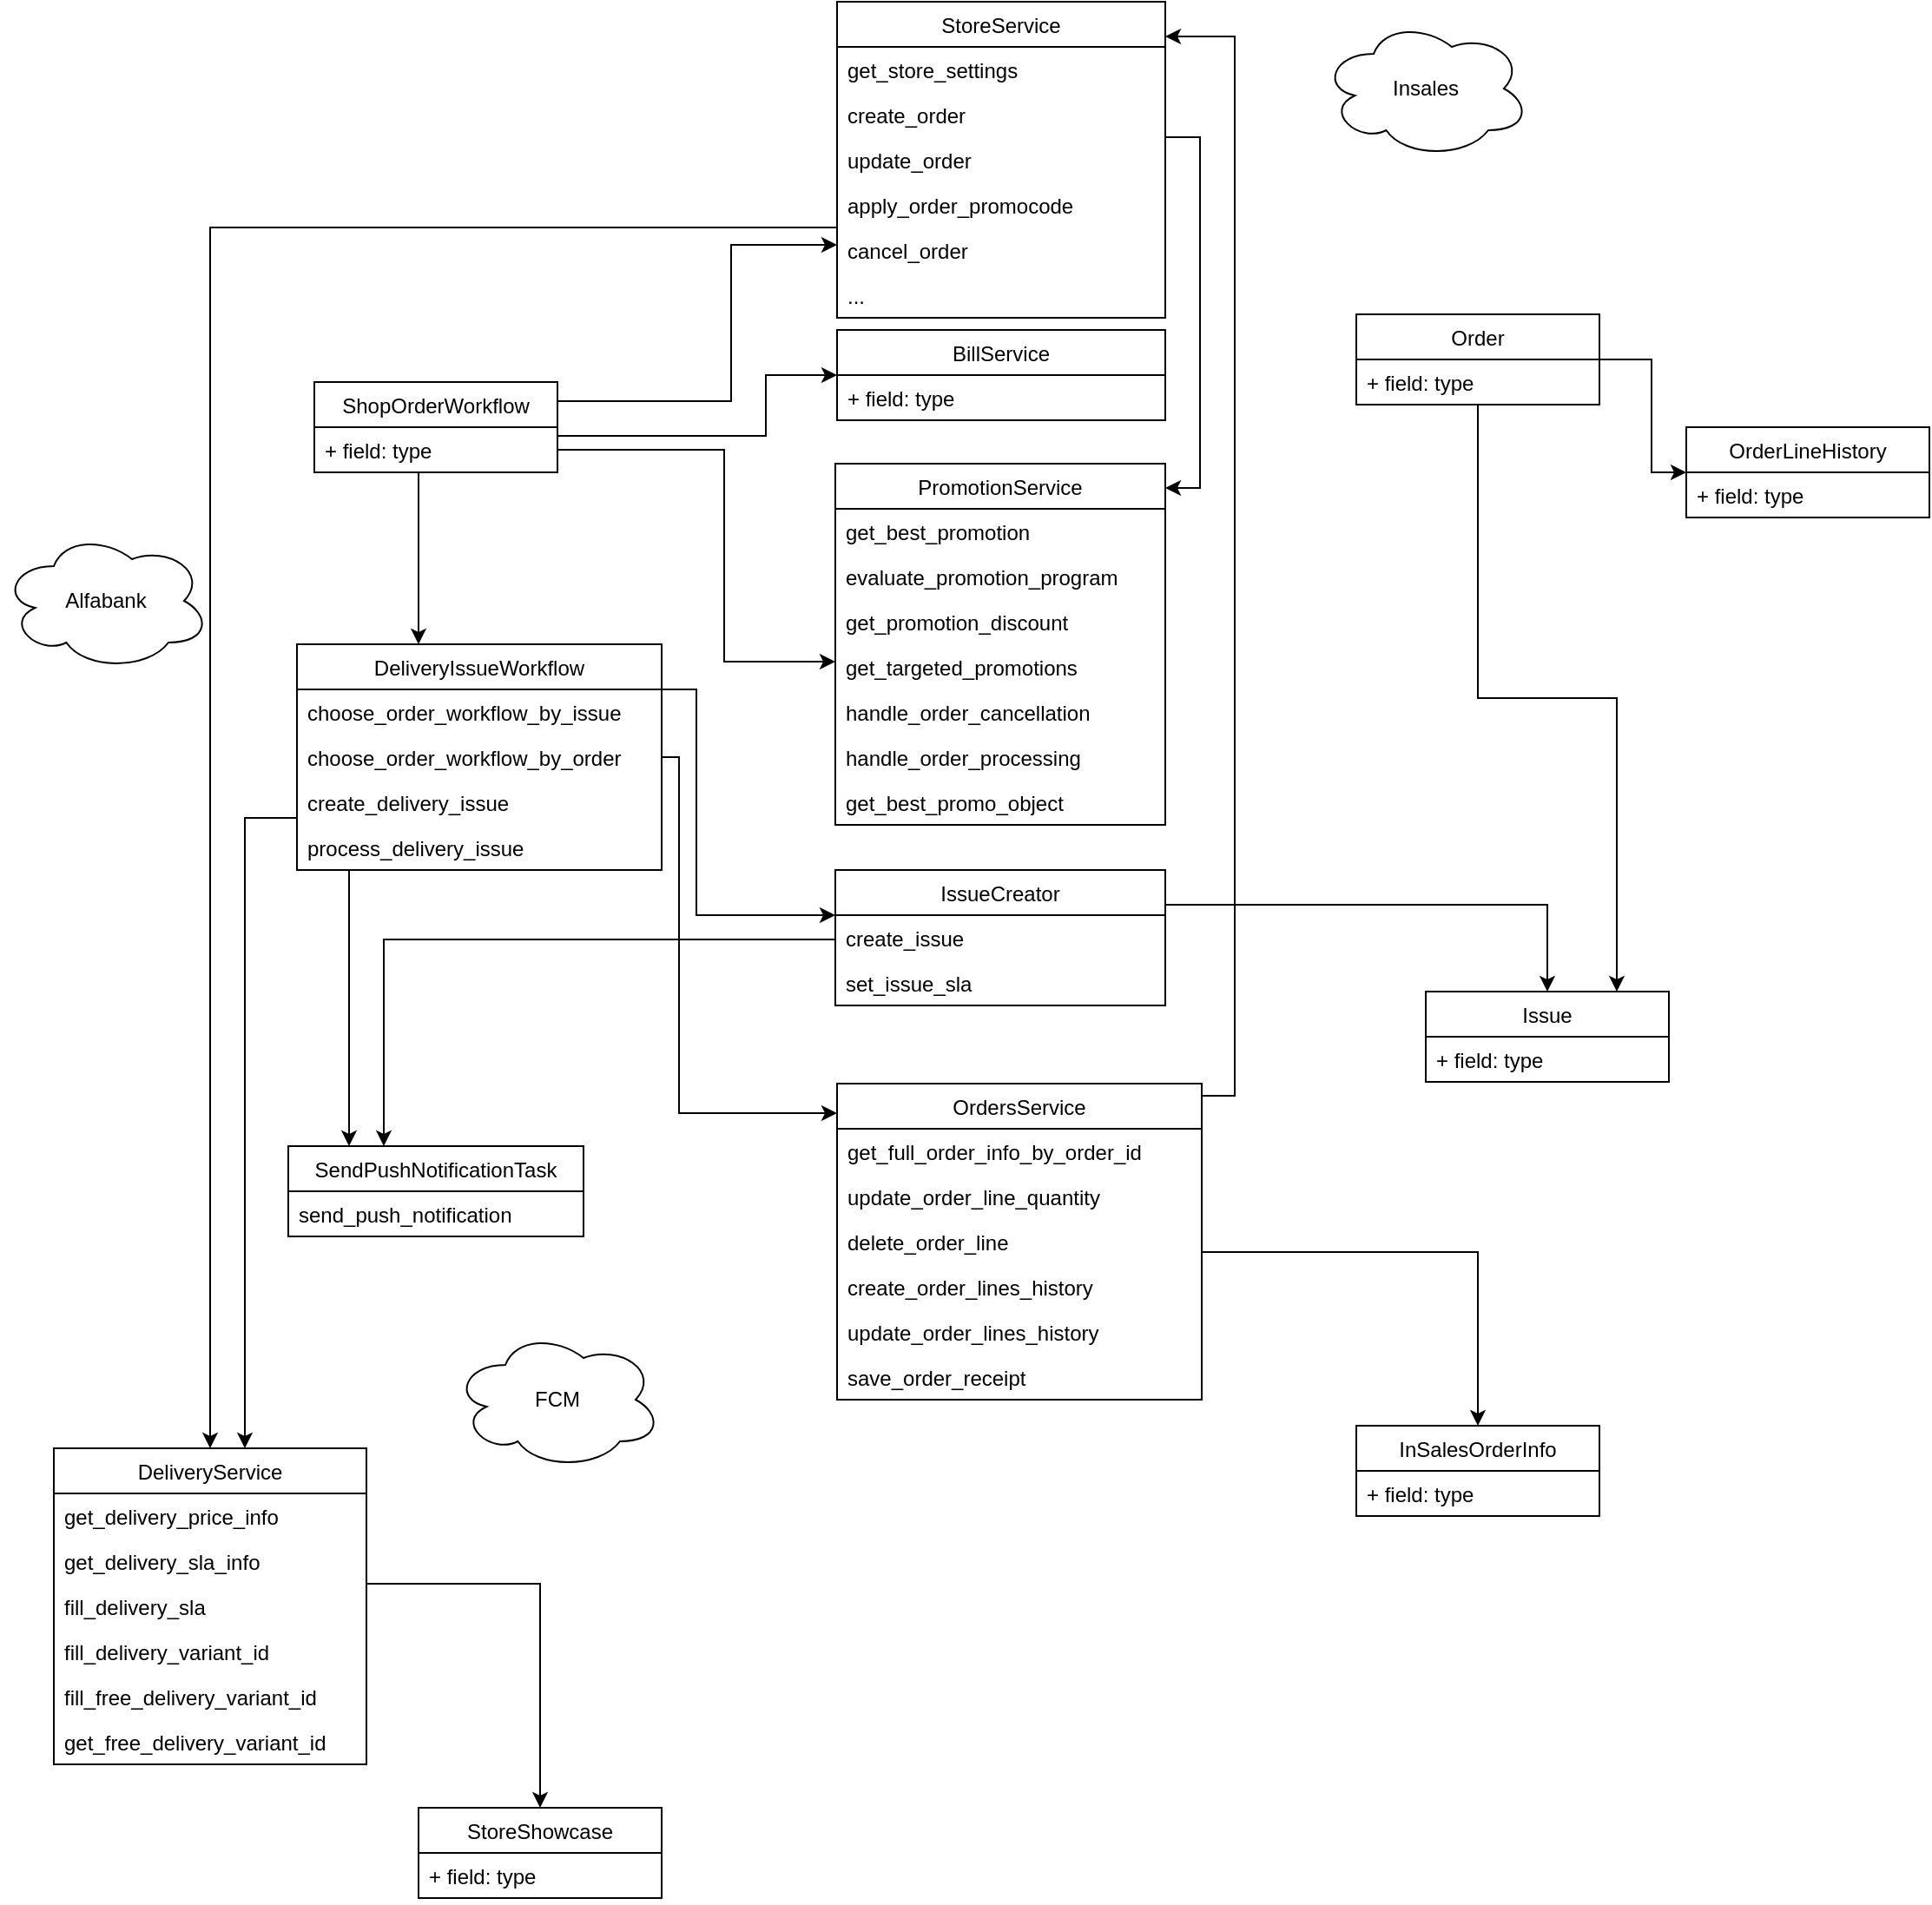 <mxfile version="10.6.0" type="github"><diagram id="IhzeGc9CAEttL8AKBha_" name="Page-1"><mxGraphModel dx="1345" dy="783" grid="1" gridSize="10" guides="1" tooltips="1" connect="1" arrows="1" fold="1" page="1" pageScale="1" pageWidth="1169" pageHeight="1654" math="0" shadow="0"><root><mxCell id="0"/><mxCell id="1" parent="0"/><mxCell id="ihnwkKNRDh2MW9mkID9T-51" style="edgeStyle=orthogonalEdgeStyle;rounded=0;orthogonalLoop=1;jettySize=auto;html=1;" parent="1" source="ihnwkKNRDh2MW9mkID9T-1" target="ihnwkKNRDh2MW9mkID9T-5" edge="1"><mxGeometry relative="1" as="geometry"><Array as="points"><mxPoint x="870" y="441"/><mxPoint x="950" y="441"/></Array></mxGeometry></mxCell><mxCell id="ihnwkKNRDh2MW9mkID9T-66" style="edgeStyle=orthogonalEdgeStyle;rounded=0;orthogonalLoop=1;jettySize=auto;html=1;" parent="1" source="ihnwkKNRDh2MW9mkID9T-1" target="ihnwkKNRDh2MW9mkID9T-62" edge="1"><mxGeometry relative="1" as="geometry"><Array as="points"><mxPoint x="970" y="246"/><mxPoint x="970" y="311"/></Array></mxGeometry></mxCell><mxCell id="ihnwkKNRDh2MW9mkID9T-1" value="Order" style="swimlane;fontStyle=0;childLayout=stackLayout;horizontal=1;startSize=26;fillColor=none;horizontalStack=0;resizeParent=1;resizeParentMax=0;resizeLast=0;collapsible=1;marginBottom=0;" parent="1" vertex="1"><mxGeometry x="800" y="220" width="140" height="52" as="geometry"/></mxCell><mxCell id="ihnwkKNRDh2MW9mkID9T-2" value="+ field: type" style="text;strokeColor=none;fillColor=none;align=left;verticalAlign=top;spacingLeft=4;spacingRight=4;overflow=hidden;rotatable=0;points=[[0,0.5],[1,0.5]];portConstraint=eastwest;" parent="ihnwkKNRDh2MW9mkID9T-1" vertex="1"><mxGeometry y="26" width="140" height="26" as="geometry"/></mxCell><mxCell id="ihnwkKNRDh2MW9mkID9T-5" value="Issue" style="swimlane;fontStyle=0;childLayout=stackLayout;horizontal=1;startSize=26;fillColor=none;horizontalStack=0;resizeParent=1;resizeParentMax=0;resizeLast=0;collapsible=1;marginBottom=0;" parent="1" vertex="1"><mxGeometry x="840" y="610" width="140" height="52" as="geometry"/></mxCell><mxCell id="ihnwkKNRDh2MW9mkID9T-7" value="+ field: type" style="text;strokeColor=none;fillColor=none;align=left;verticalAlign=top;spacingLeft=4;spacingRight=4;overflow=hidden;rotatable=0;points=[[0,0.5],[1,0.5]];portConstraint=eastwest;" parent="ihnwkKNRDh2MW9mkID9T-5" vertex="1"><mxGeometry y="26" width="140" height="26" as="geometry"/></mxCell><mxCell id="ihnwkKNRDh2MW9mkID9T-25" style="edgeStyle=orthogonalEdgeStyle;rounded=0;orthogonalLoop=1;jettySize=auto;html=1;" parent="1" source="ihnwkKNRDh2MW9mkID9T-9" target="ihnwkKNRDh2MW9mkID9T-13" edge="1"><mxGeometry relative="1" as="geometry"><Array as="points"><mxPoint x="440" y="270"/><mxPoint x="440" y="180"/></Array></mxGeometry></mxCell><mxCell id="ihnwkKNRDh2MW9mkID9T-34" style="edgeStyle=orthogonalEdgeStyle;rounded=0;orthogonalLoop=1;jettySize=auto;html=1;" parent="1" source="ihnwkKNRDh2MW9mkID9T-9" target="ihnwkKNRDh2MW9mkID9T-28" edge="1"><mxGeometry relative="1" as="geometry"><Array as="points"><mxPoint x="260" y="340"/><mxPoint x="260" y="340"/></Array></mxGeometry></mxCell><mxCell id="ihnwkKNRDh2MW9mkID9T-9" value="ShopOrderWorkflow" style="swimlane;fontStyle=0;childLayout=stackLayout;horizontal=1;startSize=26;fillColor=none;horizontalStack=0;resizeParent=1;resizeParentMax=0;resizeLast=0;collapsible=1;marginBottom=0;" parent="1" vertex="1"><mxGeometry x="200" y="259" width="140" height="52" as="geometry"/></mxCell><mxCell id="ihnwkKNRDh2MW9mkID9T-12" value="+ field: type" style="text;strokeColor=none;fillColor=none;align=left;verticalAlign=top;spacingLeft=4;spacingRight=4;overflow=hidden;rotatable=0;points=[[0,0.5],[1,0.5]];portConstraint=eastwest;" parent="ihnwkKNRDh2MW9mkID9T-9" vertex="1"><mxGeometry y="26" width="140" height="26" as="geometry"/></mxCell><mxCell id="N4UriOmmgXIWMvfm1BG5-12" style="edgeStyle=orthogonalEdgeStyle;rounded=0;orthogonalLoop=1;jettySize=auto;html=1;" edge="1" parent="1" source="ihnwkKNRDh2MW9mkID9T-13" target="ihnwkKNRDh2MW9mkID9T-21"><mxGeometry relative="1" as="geometry"><Array as="points"><mxPoint x="710" y="118"/><mxPoint x="710" y="320"/></Array></mxGeometry></mxCell><mxCell id="N4UriOmmgXIWMvfm1BG5-13" style="edgeStyle=orthogonalEdgeStyle;rounded=0;orthogonalLoop=1;jettySize=auto;html=1;" edge="1" parent="1" source="ihnwkKNRDh2MW9mkID9T-13" target="ihnwkKNRDh2MW9mkID9T-45"><mxGeometry relative="1" as="geometry"><Array as="points"><mxPoint x="140" y="170"/></Array></mxGeometry></mxCell><mxCell id="ihnwkKNRDh2MW9mkID9T-13" value="StoreService" style="swimlane;fontStyle=0;childLayout=stackLayout;horizontal=1;startSize=26;fillColor=none;horizontalStack=0;resizeParent=1;resizeParentMax=0;resizeLast=0;collapsible=1;marginBottom=0;" parent="1" vertex="1"><mxGeometry x="501" y="40" width="189" height="182" as="geometry"/></mxCell><mxCell id="ihnwkKNRDh2MW9mkID9T-16" value="get_store_settings" style="text;strokeColor=none;fillColor=none;align=left;verticalAlign=top;spacingLeft=4;spacingRight=4;overflow=hidden;rotatable=0;points=[[0,0.5],[1,0.5]];portConstraint=eastwest;" parent="ihnwkKNRDh2MW9mkID9T-13" vertex="1"><mxGeometry y="26" width="189" height="26" as="geometry"/></mxCell><mxCell id="N4UriOmmgXIWMvfm1BG5-14" value="create_order" style="text;strokeColor=none;fillColor=none;align=left;verticalAlign=top;spacingLeft=4;spacingRight=4;overflow=hidden;rotatable=0;points=[[0,0.5],[1,0.5]];portConstraint=eastwest;" vertex="1" parent="ihnwkKNRDh2MW9mkID9T-13"><mxGeometry y="52" width="189" height="26" as="geometry"/></mxCell><mxCell id="N4UriOmmgXIWMvfm1BG5-15" value="update_order" style="text;strokeColor=none;fillColor=none;align=left;verticalAlign=top;spacingLeft=4;spacingRight=4;overflow=hidden;rotatable=0;points=[[0,0.5],[1,0.5]];portConstraint=eastwest;" vertex="1" parent="ihnwkKNRDh2MW9mkID9T-13"><mxGeometry y="78" width="189" height="26" as="geometry"/></mxCell><mxCell id="N4UriOmmgXIWMvfm1BG5-16" value="apply_order_promocode" style="text;strokeColor=none;fillColor=none;align=left;verticalAlign=top;spacingLeft=4;spacingRight=4;overflow=hidden;rotatable=0;points=[[0,0.5],[1,0.5]];portConstraint=eastwest;" vertex="1" parent="ihnwkKNRDh2MW9mkID9T-13"><mxGeometry y="104" width="189" height="26" as="geometry"/></mxCell><mxCell id="N4UriOmmgXIWMvfm1BG5-17" value="cancel_order" style="text;strokeColor=none;fillColor=none;align=left;verticalAlign=top;spacingLeft=4;spacingRight=4;overflow=hidden;rotatable=0;points=[[0,0.5],[1,0.5]];portConstraint=eastwest;" vertex="1" parent="ihnwkKNRDh2MW9mkID9T-13"><mxGeometry y="130" width="189" height="26" as="geometry"/></mxCell><mxCell id="N4UriOmmgXIWMvfm1BG5-18" value="..." style="text;strokeColor=none;fillColor=none;align=left;verticalAlign=top;spacingLeft=4;spacingRight=4;overflow=hidden;rotatable=0;points=[[0,0.5],[1,0.5]];portConstraint=eastwest;" vertex="1" parent="ihnwkKNRDh2MW9mkID9T-13"><mxGeometry y="156" width="189" height="26" as="geometry"/></mxCell><mxCell id="ihnwkKNRDh2MW9mkID9T-17" value="BillService" style="swimlane;fontStyle=0;childLayout=stackLayout;horizontal=1;startSize=26;fillColor=none;horizontalStack=0;resizeParent=1;resizeParentMax=0;resizeLast=0;collapsible=1;marginBottom=0;" parent="1" vertex="1"><mxGeometry x="501" y="229" width="189" height="52" as="geometry"/></mxCell><mxCell id="ihnwkKNRDh2MW9mkID9T-20" value="+ field: type" style="text;strokeColor=none;fillColor=none;align=left;verticalAlign=top;spacingLeft=4;spacingRight=4;overflow=hidden;rotatable=0;points=[[0,0.5],[1,0.5]];portConstraint=eastwest;" parent="ihnwkKNRDh2MW9mkID9T-17" vertex="1"><mxGeometry y="26" width="189" height="26" as="geometry"/></mxCell><mxCell id="ihnwkKNRDh2MW9mkID9T-21" value="PromotionService" style="swimlane;fontStyle=0;childLayout=stackLayout;horizontal=1;startSize=26;fillColor=none;horizontalStack=0;resizeParent=1;resizeParentMax=0;resizeLast=0;collapsible=1;marginBottom=0;" parent="1" vertex="1"><mxGeometry x="500" y="306" width="190" height="208" as="geometry"/></mxCell><mxCell id="ihnwkKNRDh2MW9mkID9T-24" value="get_best_promotion" style="text;strokeColor=none;fillColor=none;align=left;verticalAlign=top;spacingLeft=4;spacingRight=4;overflow=hidden;rotatable=0;points=[[0,0.5],[1,0.5]];portConstraint=eastwest;" parent="ihnwkKNRDh2MW9mkID9T-21" vertex="1"><mxGeometry y="26" width="190" height="26" as="geometry"/></mxCell><mxCell id="N4UriOmmgXIWMvfm1BG5-5" value="evaluate_promotion_program" style="text;strokeColor=none;fillColor=none;align=left;verticalAlign=top;spacingLeft=4;spacingRight=4;overflow=hidden;rotatable=0;points=[[0,0.5],[1,0.5]];portConstraint=eastwest;" vertex="1" parent="ihnwkKNRDh2MW9mkID9T-21"><mxGeometry y="52" width="190" height="26" as="geometry"/></mxCell><mxCell id="N4UriOmmgXIWMvfm1BG5-6" value="get_promotion_discount" style="text;strokeColor=none;fillColor=none;align=left;verticalAlign=top;spacingLeft=4;spacingRight=4;overflow=hidden;rotatable=0;points=[[0,0.5],[1,0.5]];portConstraint=eastwest;" vertex="1" parent="ihnwkKNRDh2MW9mkID9T-21"><mxGeometry y="78" width="190" height="26" as="geometry"/></mxCell><mxCell id="N4UriOmmgXIWMvfm1BG5-7" value="get_targeted_promotions" style="text;strokeColor=none;fillColor=none;align=left;verticalAlign=top;spacingLeft=4;spacingRight=4;overflow=hidden;rotatable=0;points=[[0,0.5],[1,0.5]];portConstraint=eastwest;" vertex="1" parent="ihnwkKNRDh2MW9mkID9T-21"><mxGeometry y="104" width="190" height="26" as="geometry"/></mxCell><mxCell id="N4UriOmmgXIWMvfm1BG5-8" value="handle_order_cancellation" style="text;strokeColor=none;fillColor=none;align=left;verticalAlign=top;spacingLeft=4;spacingRight=4;overflow=hidden;rotatable=0;points=[[0,0.5],[1,0.5]];portConstraint=eastwest;" vertex="1" parent="ihnwkKNRDh2MW9mkID9T-21"><mxGeometry y="130" width="190" height="26" as="geometry"/></mxCell><mxCell id="N4UriOmmgXIWMvfm1BG5-9" value="handle_order_processing" style="text;strokeColor=none;fillColor=none;align=left;verticalAlign=top;spacingLeft=4;spacingRight=4;overflow=hidden;rotatable=0;points=[[0,0.5],[1,0.5]];portConstraint=eastwest;" vertex="1" parent="ihnwkKNRDh2MW9mkID9T-21"><mxGeometry y="156" width="190" height="26" as="geometry"/></mxCell><mxCell id="N4UriOmmgXIWMvfm1BG5-10" value="get_best_promo_object" style="text;strokeColor=none;fillColor=none;align=left;verticalAlign=top;spacingLeft=4;spacingRight=4;overflow=hidden;rotatable=0;points=[[0,0.5],[1,0.5]];portConstraint=eastwest;" vertex="1" parent="ihnwkKNRDh2MW9mkID9T-21"><mxGeometry y="182" width="190" height="26" as="geometry"/></mxCell><mxCell id="ihnwkKNRDh2MW9mkID9T-26" style="edgeStyle=orthogonalEdgeStyle;rounded=0;orthogonalLoop=1;jettySize=auto;html=1;" parent="1" target="ihnwkKNRDh2MW9mkID9T-17" edge="1"><mxGeometry relative="1" as="geometry"><mxPoint x="340" y="298" as="sourcePoint"/><Array as="points"><mxPoint x="340" y="290"/><mxPoint x="460" y="290"/><mxPoint x="460" y="255"/></Array></mxGeometry></mxCell><mxCell id="ihnwkKNRDh2MW9mkID9T-27" style="edgeStyle=orthogonalEdgeStyle;rounded=0;orthogonalLoop=1;jettySize=auto;html=1;" parent="1" source="ihnwkKNRDh2MW9mkID9T-12" target="ihnwkKNRDh2MW9mkID9T-21" edge="1"><mxGeometry relative="1" as="geometry"><Array as="points"><mxPoint x="436" y="298"/><mxPoint x="436" y="420"/></Array></mxGeometry></mxCell><mxCell id="ihnwkKNRDh2MW9mkID9T-39" style="edgeStyle=orthogonalEdgeStyle;rounded=0;orthogonalLoop=1;jettySize=auto;html=1;" parent="1" source="ihnwkKNRDh2MW9mkID9T-28" target="ihnwkKNRDh2MW9mkID9T-35" edge="1"><mxGeometry relative="1" as="geometry"><Array as="points"><mxPoint x="420" y="436"/><mxPoint x="420" y="566"/></Array></mxGeometry></mxCell><mxCell id="ihnwkKNRDh2MW9mkID9T-44" style="edgeStyle=orthogonalEdgeStyle;rounded=0;orthogonalLoop=1;jettySize=auto;html=1;" parent="1" source="ihnwkKNRDh2MW9mkID9T-28" target="ihnwkKNRDh2MW9mkID9T-40" edge="1"><mxGeometry relative="1" as="geometry"><Array as="points"><mxPoint x="410" y="475"/><mxPoint x="410" y="680"/><mxPoint x="625" y="680"/></Array></mxGeometry></mxCell><mxCell id="ihnwkKNRDh2MW9mkID9T-49" style="edgeStyle=orthogonalEdgeStyle;rounded=0;orthogonalLoop=1;jettySize=auto;html=1;" parent="1" source="ihnwkKNRDh2MW9mkID9T-28" target="ihnwkKNRDh2MW9mkID9T-45" edge="1"><mxGeometry relative="1" as="geometry"><Array as="points"><mxPoint x="160" y="510"/></Array></mxGeometry></mxCell><mxCell id="ihnwkKNRDh2MW9mkID9T-56" style="edgeStyle=orthogonalEdgeStyle;rounded=0;orthogonalLoop=1;jettySize=auto;html=1;" parent="1" source="ihnwkKNRDh2MW9mkID9T-28" target="ihnwkKNRDh2MW9mkID9T-52" edge="1"><mxGeometry relative="1" as="geometry"><Array as="points"><mxPoint x="220" y="690"/><mxPoint x="220" y="690"/></Array></mxGeometry></mxCell><mxCell id="ihnwkKNRDh2MW9mkID9T-28" value="DeliveryIssueWorkflow" style="swimlane;fontStyle=0;childLayout=stackLayout;horizontal=1;startSize=26;fillColor=none;horizontalStack=0;resizeParent=1;resizeParentMax=0;resizeLast=0;collapsible=1;marginBottom=0;" parent="1" vertex="1"><mxGeometry x="190" y="410" width="210" height="130" as="geometry"/></mxCell><mxCell id="ihnwkKNRDh2MW9mkID9T-31" value="choose_order_workflow_by_issue" style="text;strokeColor=none;fillColor=none;align=left;verticalAlign=top;spacingLeft=4;spacingRight=4;overflow=hidden;rotatable=0;points=[[0,0.5],[1,0.5]];portConstraint=eastwest;" parent="ihnwkKNRDh2MW9mkID9T-28" vertex="1"><mxGeometry y="26" width="210" height="26" as="geometry"/></mxCell><mxCell id="N4UriOmmgXIWMvfm1BG5-1" value="choose_order_workflow_by_order" style="text;strokeColor=none;fillColor=none;align=left;verticalAlign=top;spacingLeft=4;spacingRight=4;overflow=hidden;rotatable=0;points=[[0,0.5],[1,0.5]];portConstraint=eastwest;" vertex="1" parent="ihnwkKNRDh2MW9mkID9T-28"><mxGeometry y="52" width="210" height="26" as="geometry"/></mxCell><mxCell id="N4UriOmmgXIWMvfm1BG5-2" value="create_delivery_issue" style="text;strokeColor=none;fillColor=none;align=left;verticalAlign=top;spacingLeft=4;spacingRight=4;overflow=hidden;rotatable=0;points=[[0,0.5],[1,0.5]];portConstraint=eastwest;" vertex="1" parent="ihnwkKNRDh2MW9mkID9T-28"><mxGeometry y="78" width="210" height="26" as="geometry"/></mxCell><mxCell id="N4UriOmmgXIWMvfm1BG5-3" value="process_delivery_issue" style="text;strokeColor=none;fillColor=none;align=left;verticalAlign=top;spacingLeft=4;spacingRight=4;overflow=hidden;rotatable=0;points=[[0,0.5],[1,0.5]];portConstraint=eastwest;" vertex="1" parent="ihnwkKNRDh2MW9mkID9T-28"><mxGeometry y="104" width="210" height="26" as="geometry"/></mxCell><mxCell id="ihnwkKNRDh2MW9mkID9T-50" style="edgeStyle=orthogonalEdgeStyle;rounded=0;orthogonalLoop=1;jettySize=auto;html=1;" parent="1" source="ihnwkKNRDh2MW9mkID9T-35" target="ihnwkKNRDh2MW9mkID9T-5" edge="1"><mxGeometry relative="1" as="geometry"><Array as="points"><mxPoint x="720" y="560"/><mxPoint x="720" y="560"/></Array></mxGeometry></mxCell><mxCell id="ihnwkKNRDh2MW9mkID9T-58" style="edgeStyle=orthogonalEdgeStyle;rounded=0;orthogonalLoop=1;jettySize=auto;html=1;" parent="1" source="ihnwkKNRDh2MW9mkID9T-35" target="ihnwkKNRDh2MW9mkID9T-52" edge="1"><mxGeometry relative="1" as="geometry"><Array as="points"><mxPoint x="240" y="580"/></Array></mxGeometry></mxCell><mxCell id="ihnwkKNRDh2MW9mkID9T-35" value="IssueCreator" style="swimlane;fontStyle=0;childLayout=stackLayout;horizontal=1;startSize=26;fillColor=none;horizontalStack=0;resizeParent=1;resizeParentMax=0;resizeLast=0;collapsible=1;marginBottom=0;" parent="1" vertex="1"><mxGeometry x="500" y="540" width="190" height="78" as="geometry"/></mxCell><mxCell id="ihnwkKNRDh2MW9mkID9T-38" value="create_issue" style="text;strokeColor=none;fillColor=none;align=left;verticalAlign=top;spacingLeft=4;spacingRight=4;overflow=hidden;rotatable=0;points=[[0,0.5],[1,0.5]];portConstraint=eastwest;" parent="ihnwkKNRDh2MW9mkID9T-35" vertex="1"><mxGeometry y="26" width="190" height="26" as="geometry"/></mxCell><mxCell id="ihnwkKNRDh2MW9mkID9T-88" value="set_issue_sla" style="text;strokeColor=none;fillColor=none;align=left;verticalAlign=top;spacingLeft=4;spacingRight=4;overflow=hidden;rotatable=0;points=[[0,0.5],[1,0.5]];portConstraint=eastwest;" parent="ihnwkKNRDh2MW9mkID9T-35" vertex="1"><mxGeometry y="52" width="190" height="26" as="geometry"/></mxCell><mxCell id="ihnwkKNRDh2MW9mkID9T-71" style="edgeStyle=orthogonalEdgeStyle;rounded=0;orthogonalLoop=1;jettySize=auto;html=1;" parent="1" source="ihnwkKNRDh2MW9mkID9T-40" target="ihnwkKNRDh2MW9mkID9T-67" edge="1"><mxGeometry relative="1" as="geometry"><Array as="points"><mxPoint x="870" y="760"/></Array></mxGeometry></mxCell><mxCell id="ihnwkKNRDh2MW9mkID9T-72" style="edgeStyle=orthogonalEdgeStyle;rounded=0;orthogonalLoop=1;jettySize=auto;html=1;" parent="1" source="ihnwkKNRDh2MW9mkID9T-40" target="ihnwkKNRDh2MW9mkID9T-13" edge="1"><mxGeometry relative="1" as="geometry"><Array as="points"><mxPoint x="730" y="670"/><mxPoint x="730" y="60"/></Array></mxGeometry></mxCell><mxCell id="ihnwkKNRDh2MW9mkID9T-40" value="OrdersService" style="swimlane;fontStyle=0;childLayout=stackLayout;horizontal=1;startSize=26;fillColor=none;horizontalStack=0;resizeParent=1;resizeParentMax=0;resizeLast=0;collapsible=1;marginBottom=0;" parent="1" vertex="1"><mxGeometry x="501" y="663" width="210" height="182" as="geometry"/></mxCell><mxCell id="ihnwkKNRDh2MW9mkID9T-43" value="get_full_order_info_by_order_id" style="text;strokeColor=none;fillColor=none;align=left;verticalAlign=top;spacingLeft=4;spacingRight=4;overflow=hidden;rotatable=0;points=[[0,0.5],[1,0.5]];portConstraint=eastwest;" parent="ihnwkKNRDh2MW9mkID9T-40" vertex="1"><mxGeometry y="26" width="210" height="26" as="geometry"/></mxCell><mxCell id="ihnwkKNRDh2MW9mkID9T-73" value="update_order_line_quantity" style="text;strokeColor=none;fillColor=none;align=left;verticalAlign=top;spacingLeft=4;spacingRight=4;overflow=hidden;rotatable=0;points=[[0,0.5],[1,0.5]];portConstraint=eastwest;" parent="ihnwkKNRDh2MW9mkID9T-40" vertex="1"><mxGeometry y="52" width="210" height="26" as="geometry"/></mxCell><mxCell id="ihnwkKNRDh2MW9mkID9T-74" value="delete_order_line" style="text;strokeColor=none;fillColor=none;align=left;verticalAlign=top;spacingLeft=4;spacingRight=4;overflow=hidden;rotatable=0;points=[[0,0.5],[1,0.5]];portConstraint=eastwest;" parent="ihnwkKNRDh2MW9mkID9T-40" vertex="1"><mxGeometry y="78" width="210" height="26" as="geometry"/></mxCell><mxCell id="ihnwkKNRDh2MW9mkID9T-75" value="create_order_lines_history" style="text;strokeColor=none;fillColor=none;align=left;verticalAlign=top;spacingLeft=4;spacingRight=4;overflow=hidden;rotatable=0;points=[[0,0.5],[1,0.5]];portConstraint=eastwest;" parent="ihnwkKNRDh2MW9mkID9T-40" vertex="1"><mxGeometry y="104" width="210" height="26" as="geometry"/></mxCell><mxCell id="ihnwkKNRDh2MW9mkID9T-76" value="update_order_lines_history" style="text;strokeColor=none;fillColor=none;align=left;verticalAlign=top;spacingLeft=4;spacingRight=4;overflow=hidden;rotatable=0;points=[[0,0.5],[1,0.5]];portConstraint=eastwest;" parent="ihnwkKNRDh2MW9mkID9T-40" vertex="1"><mxGeometry y="130" width="210" height="26" as="geometry"/></mxCell><mxCell id="ihnwkKNRDh2MW9mkID9T-77" value="save_order_receipt" style="text;strokeColor=none;fillColor=none;align=left;verticalAlign=top;spacingLeft=4;spacingRight=4;overflow=hidden;rotatable=0;points=[[0,0.5],[1,0.5]];portConstraint=eastwest;" parent="ihnwkKNRDh2MW9mkID9T-40" vertex="1"><mxGeometry y="156" width="210" height="26" as="geometry"/></mxCell><mxCell id="ihnwkKNRDh2MW9mkID9T-87" style="edgeStyle=orthogonalEdgeStyle;rounded=0;orthogonalLoop=1;jettySize=auto;html=1;" parent="1" source="ihnwkKNRDh2MW9mkID9T-45" target="ihnwkKNRDh2MW9mkID9T-83" edge="1"><mxGeometry relative="1" as="geometry"><Array as="points"><mxPoint x="330" y="951"/></Array></mxGeometry></mxCell><mxCell id="ihnwkKNRDh2MW9mkID9T-45" value="DeliveryService" style="swimlane;fontStyle=0;childLayout=stackLayout;horizontal=1;startSize=26;fillColor=none;horizontalStack=0;resizeParent=1;resizeParentMax=0;resizeLast=0;collapsible=1;marginBottom=0;" parent="1" vertex="1"><mxGeometry x="50" y="873" width="180" height="182" as="geometry"/></mxCell><mxCell id="ihnwkKNRDh2MW9mkID9T-48" value="get_delivery_price_info" style="text;strokeColor=none;fillColor=none;align=left;verticalAlign=top;spacingLeft=4;spacingRight=4;overflow=hidden;rotatable=0;points=[[0,0.5],[1,0.5]];portConstraint=eastwest;" parent="ihnwkKNRDh2MW9mkID9T-45" vertex="1"><mxGeometry y="26" width="180" height="26" as="geometry"/></mxCell><mxCell id="ihnwkKNRDh2MW9mkID9T-78" value="get_delivery_sla_info" style="text;strokeColor=none;fillColor=none;align=left;verticalAlign=top;spacingLeft=4;spacingRight=4;overflow=hidden;rotatable=0;points=[[0,0.5],[1,0.5]];portConstraint=eastwest;" parent="ihnwkKNRDh2MW9mkID9T-45" vertex="1"><mxGeometry y="52" width="180" height="26" as="geometry"/></mxCell><mxCell id="ihnwkKNRDh2MW9mkID9T-79" value="fill_delivery_sla" style="text;strokeColor=none;fillColor=none;align=left;verticalAlign=top;spacingLeft=4;spacingRight=4;overflow=hidden;rotatable=0;points=[[0,0.5],[1,0.5]];portConstraint=eastwest;" parent="ihnwkKNRDh2MW9mkID9T-45" vertex="1"><mxGeometry y="78" width="180" height="26" as="geometry"/></mxCell><mxCell id="ihnwkKNRDh2MW9mkID9T-80" value="fill_delivery_variant_id" style="text;strokeColor=none;fillColor=none;align=left;verticalAlign=top;spacingLeft=4;spacingRight=4;overflow=hidden;rotatable=0;points=[[0,0.5],[1,0.5]];portConstraint=eastwest;" parent="ihnwkKNRDh2MW9mkID9T-45" vertex="1"><mxGeometry y="104" width="180" height="26" as="geometry"/></mxCell><mxCell id="ihnwkKNRDh2MW9mkID9T-81" value="fill_free_delivery_variant_id" style="text;strokeColor=none;fillColor=none;align=left;verticalAlign=top;spacingLeft=4;spacingRight=4;overflow=hidden;rotatable=0;points=[[0,0.5],[1,0.5]];portConstraint=eastwest;" parent="ihnwkKNRDh2MW9mkID9T-45" vertex="1"><mxGeometry y="130" width="180" height="26" as="geometry"/></mxCell><mxCell id="ihnwkKNRDh2MW9mkID9T-82" value="get_free_delivery_variant_id" style="text;strokeColor=none;fillColor=none;align=left;verticalAlign=top;spacingLeft=4;spacingRight=4;overflow=hidden;rotatable=0;points=[[0,0.5],[1,0.5]];portConstraint=eastwest;" parent="ihnwkKNRDh2MW9mkID9T-45" vertex="1"><mxGeometry y="156" width="180" height="26" as="geometry"/></mxCell><mxCell id="ihnwkKNRDh2MW9mkID9T-52" value="SendPushNotificationTask" style="swimlane;fontStyle=0;childLayout=stackLayout;horizontal=1;startSize=26;fillColor=none;horizontalStack=0;resizeParent=1;resizeParentMax=0;resizeLast=0;collapsible=1;marginBottom=0;" parent="1" vertex="1"><mxGeometry x="185" y="699" width="170" height="52" as="geometry"/></mxCell><mxCell id="ihnwkKNRDh2MW9mkID9T-55" value="send_push_notification" style="text;strokeColor=none;fillColor=none;align=left;verticalAlign=top;spacingLeft=4;spacingRight=4;overflow=hidden;rotatable=0;points=[[0,0.5],[1,0.5]];portConstraint=eastwest;" parent="ihnwkKNRDh2MW9mkID9T-52" vertex="1"><mxGeometry y="26" width="170" height="26" as="geometry"/></mxCell><mxCell id="ihnwkKNRDh2MW9mkID9T-59" value="Insales" style="ellipse;shape=cloud;whiteSpace=wrap;html=1;" parent="1" vertex="1"><mxGeometry x="780" y="50" width="120" height="80" as="geometry"/></mxCell><mxCell id="ihnwkKNRDh2MW9mkID9T-60" value="Alfabank" style="ellipse;shape=cloud;whiteSpace=wrap;html=1;" parent="1" vertex="1"><mxGeometry x="20" y="345" width="120" height="80" as="geometry"/></mxCell><mxCell id="ihnwkKNRDh2MW9mkID9T-61" value="FCM" style="ellipse;shape=cloud;whiteSpace=wrap;html=1;" parent="1" vertex="1"><mxGeometry x="280" y="805" width="120" height="80" as="geometry"/></mxCell><mxCell id="ihnwkKNRDh2MW9mkID9T-62" value="OrderLineHistory" style="swimlane;fontStyle=0;childLayout=stackLayout;horizontal=1;startSize=26;fillColor=none;horizontalStack=0;resizeParent=1;resizeParentMax=0;resizeLast=0;collapsible=1;marginBottom=0;" parent="1" vertex="1"><mxGeometry x="990" y="285" width="140" height="52" as="geometry"/></mxCell><mxCell id="ihnwkKNRDh2MW9mkID9T-65" value="+ field: type" style="text;strokeColor=none;fillColor=none;align=left;verticalAlign=top;spacingLeft=4;spacingRight=4;overflow=hidden;rotatable=0;points=[[0,0.5],[1,0.5]];portConstraint=eastwest;" parent="ihnwkKNRDh2MW9mkID9T-62" vertex="1"><mxGeometry y="26" width="140" height="26" as="geometry"/></mxCell><mxCell id="ihnwkKNRDh2MW9mkID9T-67" value="InSalesOrderInfo" style="swimlane;fontStyle=0;childLayout=stackLayout;horizontal=1;startSize=26;fillColor=none;horizontalStack=0;resizeParent=1;resizeParentMax=0;resizeLast=0;collapsible=1;marginBottom=0;" parent="1" vertex="1"><mxGeometry x="800" y="860" width="140" height="52" as="geometry"/></mxCell><mxCell id="ihnwkKNRDh2MW9mkID9T-70" value="+ field: type" style="text;strokeColor=none;fillColor=none;align=left;verticalAlign=top;spacingLeft=4;spacingRight=4;overflow=hidden;rotatable=0;points=[[0,0.5],[1,0.5]];portConstraint=eastwest;" parent="ihnwkKNRDh2MW9mkID9T-67" vertex="1"><mxGeometry y="26" width="140" height="26" as="geometry"/></mxCell><mxCell id="ihnwkKNRDh2MW9mkID9T-83" value="StoreShowcase" style="swimlane;fontStyle=0;childLayout=stackLayout;horizontal=1;startSize=26;fillColor=none;horizontalStack=0;resizeParent=1;resizeParentMax=0;resizeLast=0;collapsible=1;marginBottom=0;" parent="1" vertex="1"><mxGeometry x="260" y="1080" width="140" height="52" as="geometry"/></mxCell><mxCell id="ihnwkKNRDh2MW9mkID9T-86" value="+ field: type" style="text;strokeColor=none;fillColor=none;align=left;verticalAlign=top;spacingLeft=4;spacingRight=4;overflow=hidden;rotatable=0;points=[[0,0.5],[1,0.5]];portConstraint=eastwest;" parent="ihnwkKNRDh2MW9mkID9T-83" vertex="1"><mxGeometry y="26" width="140" height="26" as="geometry"/></mxCell></root></mxGraphModel></diagram></mxfile>